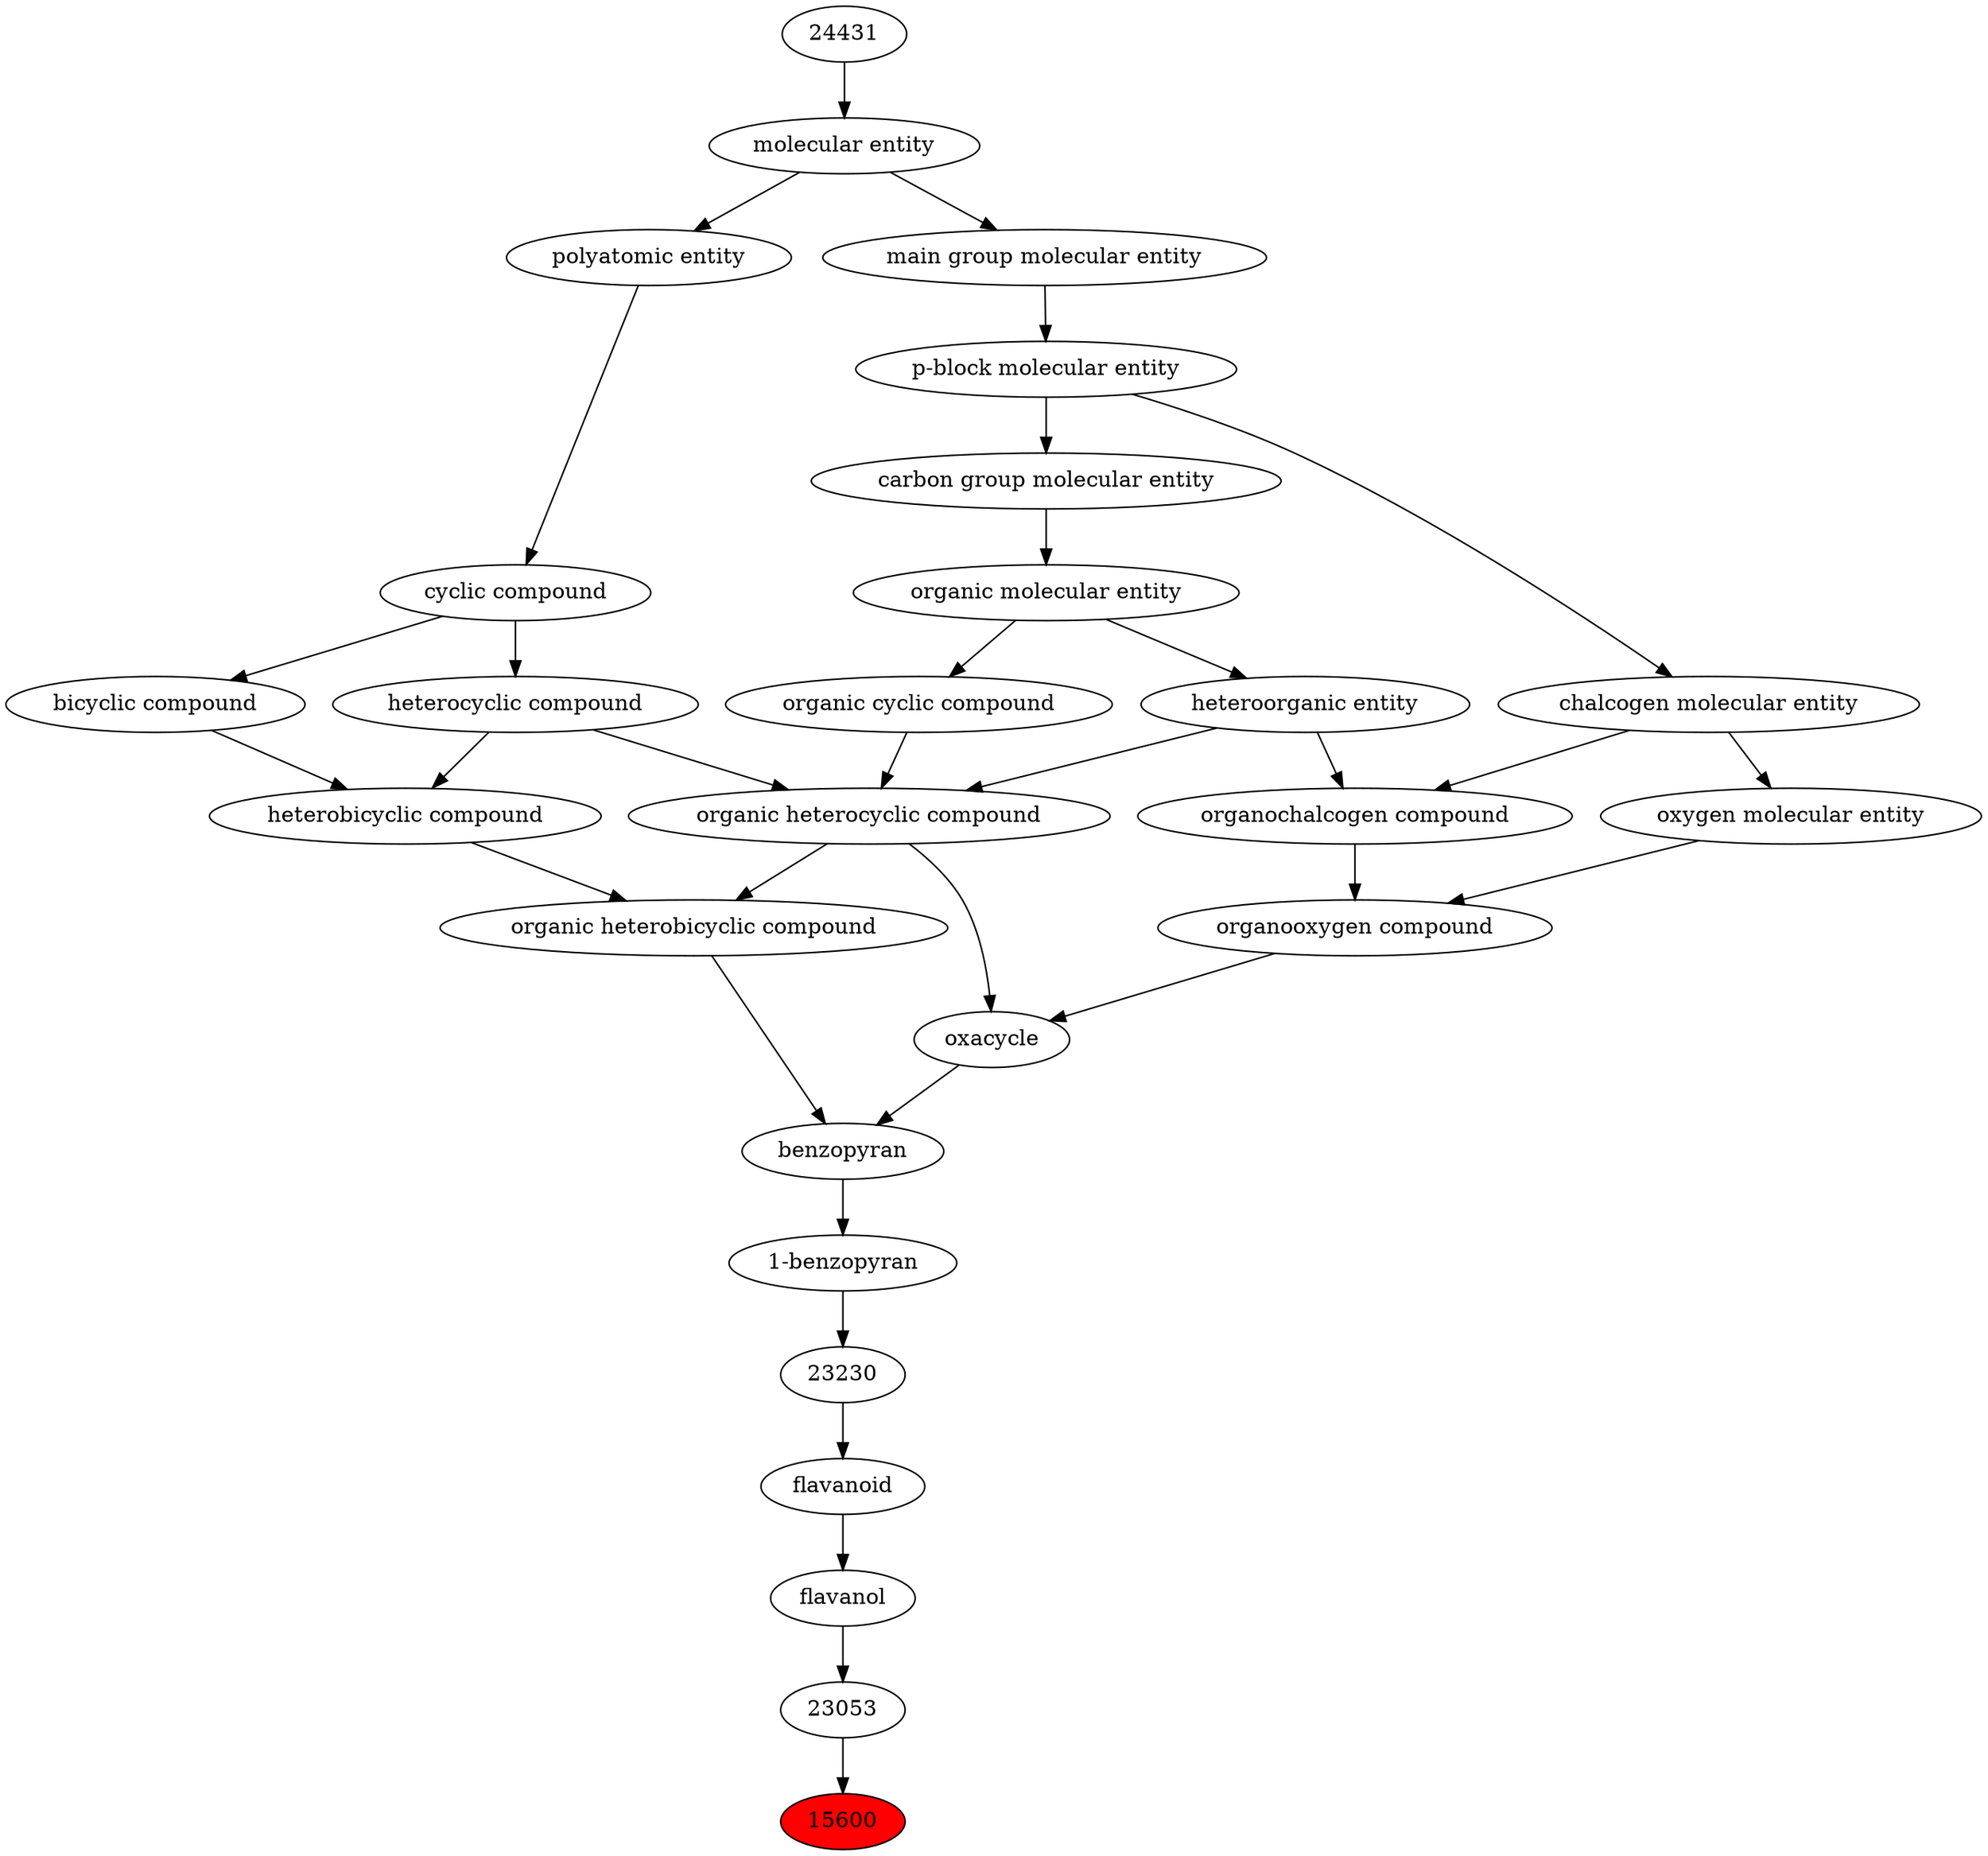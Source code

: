 digraph tree{ 
15600 [label="15600" fillcolor=red style=filled]
23053 -> 15600
23053 [label="23053"]
24036 -> 23053
24036 [label="flavanol"]
38672 -> 24036
38672 [label="flavanoid"]
23230 -> 38672
23230 [label="23230"]
38443 -> 23230
38443 [label="1-benzopyran"]
22727 -> 38443
22727 [label="benzopyran"]
38104 -> 22727
27171 -> 22727
38104 [label="oxacycle"]
24532 -> 38104
36963 -> 38104
27171 [label="organic heterobicyclic compound"]
33672 -> 27171
24532 -> 27171
24532 [label="organic heterocyclic compound"]
33285 -> 24532
33832 -> 24532
5686 -> 24532
36963 [label="organooxygen compound"]
36962 -> 36963
25806 -> 36963
33672 [label="heterobicyclic compound"]
33636 -> 33672
5686 -> 33672
33285 [label="heteroorganic entity"]
50860 -> 33285
33832 [label="organic cyclic compound"]
50860 -> 33832
5686 [label="heterocyclic compound"]
33595 -> 5686
36962 [label="organochalcogen compound"]
33285 -> 36962
33304 -> 36962
25806 [label="oxygen molecular entity"]
33304 -> 25806
33636 [label="bicyclic compound"]
33595 -> 33636
50860 [label="organic molecular entity"]
33582 -> 50860
33595 [label="cyclic compound"]
36357 -> 33595
33304 [label="chalcogen molecular entity"]
33675 -> 33304
33582 [label="carbon group molecular entity"]
33675 -> 33582
36357 [label="polyatomic entity"]
23367 -> 36357
33675 [label="p-block molecular entity"]
33579 -> 33675
23367 [label="molecular entity"]
24431 -> 23367
33579 [label="main group molecular entity"]
23367 -> 33579
24431 [label="24431"]
}